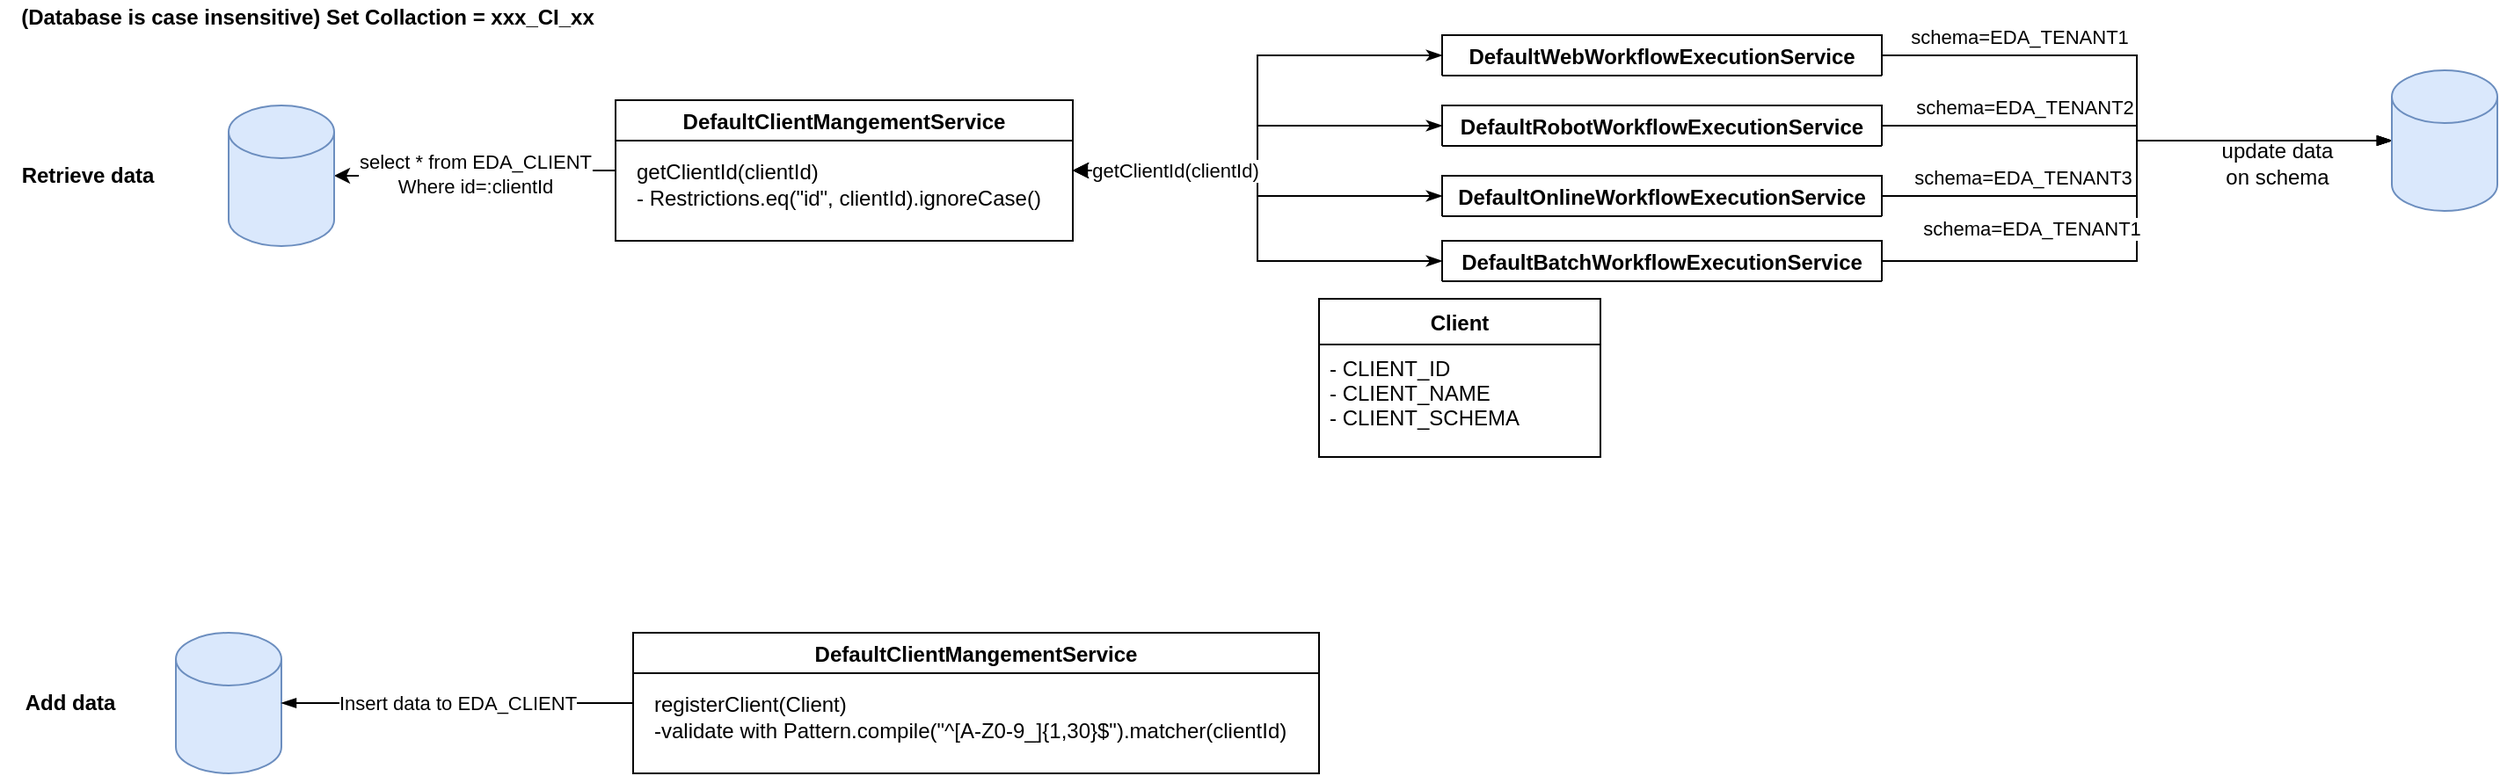 <mxfile version="13.7.3" type="github">
  <diagram id="ANJNO4AaF4cMp9zb5v2P" name="Page-1">
    <mxGraphModel dx="1586" dy="802" grid="1" gridSize="10" guides="1" tooltips="1" connect="1" arrows="1" fold="1" page="1" pageScale="1" pageWidth="850" pageHeight="1100" math="0" shadow="0">
      <root>
        <mxCell id="0" />
        <mxCell id="1" parent="0" />
        <mxCell id="Gl9-vPryliiuIaGSd-P7-17" value="select * from EDA_CLIENT&lt;br&gt;Where id=:clientId" style="edgeStyle=orthogonalEdgeStyle;rounded=0;orthogonalLoop=1;jettySize=auto;html=1;entryX=1;entryY=0.5;entryDx=0;entryDy=0;entryPerimeter=0;" edge="1" parent="1" source="Gl9-vPryliiuIaGSd-P7-3" target="Gl9-vPryliiuIaGSd-P7-16">
          <mxGeometry relative="1" as="geometry" />
        </mxCell>
        <mxCell id="Gl9-vPryliiuIaGSd-P7-3" value="DefaultClientMangementService" style="swimlane;align=center;" vertex="1" parent="1">
          <mxGeometry x="390" y="77" width="260" height="80" as="geometry" />
        </mxCell>
        <mxCell id="Gl9-vPryliiuIaGSd-P7-4" value="getClientId(clientId)&lt;br&gt;- Restrictions.eq(&quot;id&quot;, clientId).ignoreCase()" style="text;html=1;align=left;verticalAlign=middle;resizable=0;points=[];autosize=1;" vertex="1" parent="Gl9-vPryliiuIaGSd-P7-3">
          <mxGeometry x="10" y="33" width="250" height="30" as="geometry" />
        </mxCell>
        <mxCell id="Gl9-vPryliiuIaGSd-P7-18" style="edgeStyle=orthogonalEdgeStyle;rounded=0;orthogonalLoop=1;jettySize=auto;html=1;entryX=1;entryY=0.5;entryDx=0;entryDy=0;endArrow=blockThin;endFill=1;startArrow=classicThin;startFill=1;" edge="1" parent="1" source="Gl9-vPryliiuIaGSd-P7-6" target="Gl9-vPryliiuIaGSd-P7-3">
          <mxGeometry relative="1" as="geometry" />
        </mxCell>
        <mxCell id="Gl9-vPryliiuIaGSd-P7-23" value="schema=EDA_TENANT1" style="edgeStyle=orthogonalEdgeStyle;rounded=0;orthogonalLoop=1;jettySize=auto;html=1;startArrow=none;startFill=0;endArrow=blockThin;endFill=1;" edge="1" parent="1" source="Gl9-vPryliiuIaGSd-P7-6" target="Gl9-vPryliiuIaGSd-P7-22">
          <mxGeometry x="-0.541" y="12" relative="1" as="geometry">
            <mxPoint y="1" as="offset" />
          </mxGeometry>
        </mxCell>
        <mxCell id="Gl9-vPryliiuIaGSd-P7-6" value="DefaultWebWorkflowExecutionService" style="swimlane;" vertex="1" collapsed="1" parent="1">
          <mxGeometry x="860" y="40" width="250" height="23" as="geometry">
            <mxRectangle x="770" y="40" width="300" height="80" as="alternateBounds" />
          </mxGeometry>
        </mxCell>
        <mxCell id="Gl9-vPryliiuIaGSd-P7-19" style="edgeStyle=orthogonalEdgeStyle;rounded=0;orthogonalLoop=1;jettySize=auto;html=1;entryX=1;entryY=0.5;entryDx=0;entryDy=0;startArrow=classicThin;startFill=1;" edge="1" parent="1" source="Gl9-vPryliiuIaGSd-P7-7" target="Gl9-vPryliiuIaGSd-P7-3">
          <mxGeometry relative="1" as="geometry" />
        </mxCell>
        <mxCell id="Gl9-vPryliiuIaGSd-P7-24" value="schema=EDA_TENANT2" style="edgeStyle=orthogonalEdgeStyle;rounded=0;orthogonalLoop=1;jettySize=auto;html=1;entryX=0;entryY=0.5;entryDx=0;entryDy=0;entryPerimeter=0;startArrow=none;startFill=0;endArrow=blockThin;endFill=1;" edge="1" parent="1" source="Gl9-vPryliiuIaGSd-P7-7" target="Gl9-vPryliiuIaGSd-P7-22">
          <mxGeometry x="-0.458" y="12" relative="1" as="geometry">
            <mxPoint y="1" as="offset" />
          </mxGeometry>
        </mxCell>
        <mxCell id="Gl9-vPryliiuIaGSd-P7-7" value="DefaultRobotWorkflowExecutionService" style="swimlane;" vertex="1" collapsed="1" parent="1">
          <mxGeometry x="860" y="80" width="250" height="23" as="geometry">
            <mxRectangle x="770" y="150" width="300" height="80" as="alternateBounds" />
          </mxGeometry>
        </mxCell>
        <mxCell id="Gl9-vPryliiuIaGSd-P7-20" style="edgeStyle=orthogonalEdgeStyle;rounded=0;orthogonalLoop=1;jettySize=auto;html=1;entryX=1;entryY=0.5;entryDx=0;entryDy=0;startArrow=classicThin;startFill=1;" edge="1" parent="1" source="Gl9-vPryliiuIaGSd-P7-8" target="Gl9-vPryliiuIaGSd-P7-3">
          <mxGeometry relative="1" as="geometry" />
        </mxCell>
        <mxCell id="Gl9-vPryliiuIaGSd-P7-25" value="schema=EDA_TENANT3" style="edgeStyle=orthogonalEdgeStyle;rounded=0;orthogonalLoop=1;jettySize=auto;html=1;entryX=0;entryY=0.5;entryDx=0;entryDy=0;entryPerimeter=0;startArrow=none;startFill=0;endArrow=blockThin;endFill=1;" edge="1" parent="1" source="Gl9-vPryliiuIaGSd-P7-8" target="Gl9-vPryliiuIaGSd-P7-22">
          <mxGeometry x="-0.026" y="65" relative="1" as="geometry">
            <mxPoint y="1" as="offset" />
          </mxGeometry>
        </mxCell>
        <mxCell id="Gl9-vPryliiuIaGSd-P7-8" value="DefaultOnlineWorkflowExecutionService" style="swimlane;" vertex="1" collapsed="1" parent="1">
          <mxGeometry x="860" y="120" width="250" height="23" as="geometry">
            <mxRectangle x="770" y="240" width="300" height="80" as="alternateBounds" />
          </mxGeometry>
        </mxCell>
        <mxCell id="Gl9-vPryliiuIaGSd-P7-21" value="getClientId(clientId)" style="edgeStyle=orthogonalEdgeStyle;rounded=0;orthogonalLoop=1;jettySize=auto;html=1;entryX=1;entryY=0.5;entryDx=0;entryDy=0;startArrow=classicThin;startFill=1;" edge="1" parent="1" source="Gl9-vPryliiuIaGSd-P7-9" target="Gl9-vPryliiuIaGSd-P7-3">
          <mxGeometry x="0.558" relative="1" as="geometry">
            <mxPoint as="offset" />
          </mxGeometry>
        </mxCell>
        <mxCell id="Gl9-vPryliiuIaGSd-P7-26" value="schema=EDA_TENANT1" style="edgeStyle=orthogonalEdgeStyle;rounded=0;orthogonalLoop=1;jettySize=auto;html=1;entryX=0;entryY=0.5;entryDx=0;entryDy=0;entryPerimeter=0;startArrow=none;startFill=0;endArrow=blockThin;endFill=1;" edge="1" parent="1" source="Gl9-vPryliiuIaGSd-P7-9" target="Gl9-vPryliiuIaGSd-P7-22">
          <mxGeometry x="-0.088" y="60" relative="1" as="geometry">
            <mxPoint as="offset" />
          </mxGeometry>
        </mxCell>
        <mxCell id="Gl9-vPryliiuIaGSd-P7-9" value="DefaultBatchWorkflowExecutionService" style="swimlane;" vertex="1" collapsed="1" parent="1">
          <mxGeometry x="860" y="157" width="250" height="23" as="geometry">
            <mxRectangle x="770" y="360" width="300" height="80" as="alternateBounds" />
          </mxGeometry>
        </mxCell>
        <mxCell id="Gl9-vPryliiuIaGSd-P7-16" value="" style="shape=cylinder3;whiteSpace=wrap;html=1;boundedLbl=1;backgroundOutline=1;size=15;align=left;fillColor=#dae8fc;strokeColor=#6c8ebf;" vertex="1" parent="1">
          <mxGeometry x="170" y="80" width="60" height="80" as="geometry" />
        </mxCell>
        <mxCell id="Gl9-vPryliiuIaGSd-P7-22" value="" style="shape=cylinder3;whiteSpace=wrap;html=1;boundedLbl=1;backgroundOutline=1;size=15;align=left;fillColor=#dae8fc;strokeColor=#6c8ebf;" vertex="1" parent="1">
          <mxGeometry x="1400" y="60" width="60" height="80" as="geometry" />
        </mxCell>
        <mxCell id="Gl9-vPryliiuIaGSd-P7-30" value="update data &lt;br&gt;on schema" style="text;html=1;strokeColor=none;fillColor=none;align=center;verticalAlign=middle;whiteSpace=wrap;rounded=0;" vertex="1" parent="1">
          <mxGeometry x="1290" y="103" width="90" height="20" as="geometry" />
        </mxCell>
        <mxCell id="Gl9-vPryliiuIaGSd-P7-32" value="(Database is case insensitive) Set Collaction = xxx_CI_xx" style="text;html=1;strokeColor=none;fillColor=none;align=center;verticalAlign=middle;whiteSpace=wrap;rounded=0;fontStyle=1" vertex="1" parent="1">
          <mxGeometry x="40" y="20" width="350" height="20" as="geometry" />
        </mxCell>
        <mxCell id="Gl9-vPryliiuIaGSd-P7-34" value="Retrieve data" style="text;html=1;strokeColor=none;fillColor=none;align=center;verticalAlign=middle;whiteSpace=wrap;rounded=0;fontStyle=1" vertex="1" parent="1">
          <mxGeometry x="50" y="110" width="80" height="20" as="geometry" />
        </mxCell>
        <mxCell id="Gl9-vPryliiuIaGSd-P7-36" value="" style="shape=cylinder3;whiteSpace=wrap;html=1;boundedLbl=1;backgroundOutline=1;size=15;align=left;fillColor=#dae8fc;strokeColor=#6c8ebf;" vertex="1" parent="1">
          <mxGeometry x="140" y="380" width="60" height="80" as="geometry" />
        </mxCell>
        <mxCell id="Gl9-vPryliiuIaGSd-P7-39" value="Insert data to EDA_CLIENT" style="edgeStyle=orthogonalEdgeStyle;rounded=0;orthogonalLoop=1;jettySize=auto;html=1;entryX=1;entryY=0.5;entryDx=0;entryDy=0;entryPerimeter=0;startArrow=none;startFill=0;endArrow=blockThin;endFill=1;" edge="1" parent="1" source="Gl9-vPryliiuIaGSd-P7-37" target="Gl9-vPryliiuIaGSd-P7-36">
          <mxGeometry relative="1" as="geometry" />
        </mxCell>
        <mxCell id="Gl9-vPryliiuIaGSd-P7-37" value="DefaultClientMangementService" style="swimlane;align=center;" vertex="1" parent="1">
          <mxGeometry x="400" y="380" width="390" height="80" as="geometry" />
        </mxCell>
        <mxCell id="Gl9-vPryliiuIaGSd-P7-38" value="registerClient(Client)&lt;br&gt;-validate with Pattern.compile(&quot;^[A-Z0-9_]{1,30}$&quot;).matcher(clientId)" style="text;html=1;align=left;verticalAlign=middle;resizable=0;points=[];autosize=1;" vertex="1" parent="Gl9-vPryliiuIaGSd-P7-37">
          <mxGeometry x="10" y="33" width="380" height="30" as="geometry" />
        </mxCell>
        <mxCell id="Gl9-vPryliiuIaGSd-P7-40" value="Add data" style="text;html=1;strokeColor=none;fillColor=none;align=center;verticalAlign=middle;whiteSpace=wrap;rounded=0;fontStyle=1" vertex="1" parent="1">
          <mxGeometry x="40" y="410" width="80" height="20" as="geometry" />
        </mxCell>
        <mxCell id="Gl9-vPryliiuIaGSd-P7-12" value="Client" style="swimlane;fontStyle=1;align=center;verticalAlign=top;childLayout=stackLayout;horizontal=1;startSize=26;horizontalStack=0;resizeParent=1;resizeParentMax=0;resizeLast=0;collapsible=1;marginBottom=0;" vertex="1" parent="1">
          <mxGeometry x="790" y="190" width="160" height="90" as="geometry">
            <mxRectangle x="680" y="180" width="70" height="26" as="alternateBounds" />
          </mxGeometry>
        </mxCell>
        <mxCell id="Gl9-vPryliiuIaGSd-P7-13" value="- CLIENT_ID&#xa;- CLIENT_NAME&#xa;- CLIENT_SCHEMA " style="text;strokeColor=none;fillColor=none;align=left;verticalAlign=top;spacingLeft=4;spacingRight=4;overflow=hidden;rotatable=0;points=[[0,0.5],[1,0.5]];portConstraint=eastwest;" vertex="1" parent="Gl9-vPryliiuIaGSd-P7-12">
          <mxGeometry y="26" width="160" height="64" as="geometry" />
        </mxCell>
      </root>
    </mxGraphModel>
  </diagram>
</mxfile>
